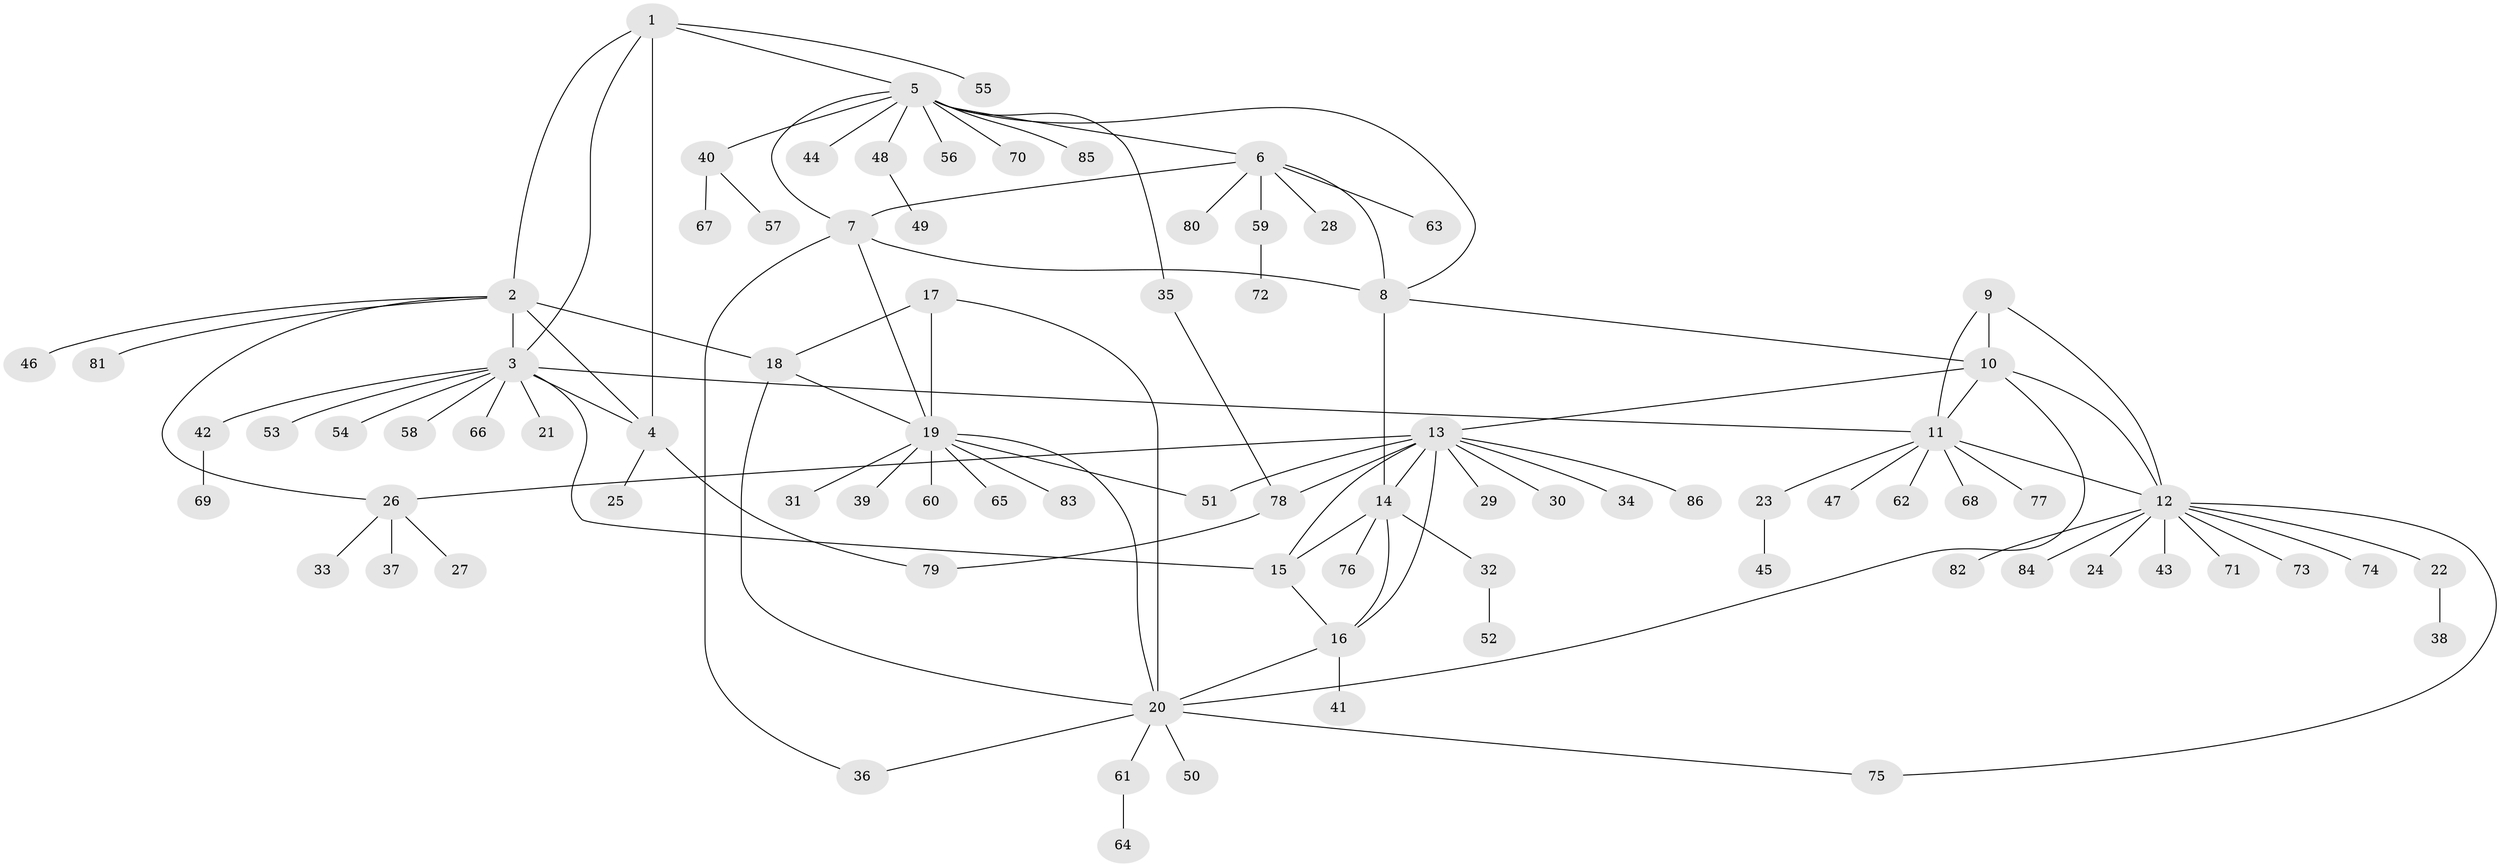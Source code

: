 // Generated by graph-tools (version 1.1) at 2025/11/02/27/25 16:11:37]
// undirected, 86 vertices, 112 edges
graph export_dot {
graph [start="1"]
  node [color=gray90,style=filled];
  1;
  2;
  3;
  4;
  5;
  6;
  7;
  8;
  9;
  10;
  11;
  12;
  13;
  14;
  15;
  16;
  17;
  18;
  19;
  20;
  21;
  22;
  23;
  24;
  25;
  26;
  27;
  28;
  29;
  30;
  31;
  32;
  33;
  34;
  35;
  36;
  37;
  38;
  39;
  40;
  41;
  42;
  43;
  44;
  45;
  46;
  47;
  48;
  49;
  50;
  51;
  52;
  53;
  54;
  55;
  56;
  57;
  58;
  59;
  60;
  61;
  62;
  63;
  64;
  65;
  66;
  67;
  68;
  69;
  70;
  71;
  72;
  73;
  74;
  75;
  76;
  77;
  78;
  79;
  80;
  81;
  82;
  83;
  84;
  85;
  86;
  1 -- 2;
  1 -- 3;
  1 -- 4;
  1 -- 5;
  1 -- 55;
  2 -- 3;
  2 -- 4;
  2 -- 18;
  2 -- 26;
  2 -- 46;
  2 -- 81;
  3 -- 4;
  3 -- 11;
  3 -- 15;
  3 -- 21;
  3 -- 42;
  3 -- 53;
  3 -- 54;
  3 -- 58;
  3 -- 66;
  4 -- 25;
  4 -- 79;
  5 -- 6;
  5 -- 7;
  5 -- 8;
  5 -- 35;
  5 -- 40;
  5 -- 44;
  5 -- 48;
  5 -- 56;
  5 -- 70;
  5 -- 85;
  6 -- 7;
  6 -- 8;
  6 -- 28;
  6 -- 59;
  6 -- 63;
  6 -- 80;
  7 -- 8;
  7 -- 19;
  7 -- 36;
  8 -- 10;
  8 -- 14;
  9 -- 10;
  9 -- 11;
  9 -- 12;
  10 -- 11;
  10 -- 12;
  10 -- 13;
  10 -- 20;
  11 -- 12;
  11 -- 23;
  11 -- 47;
  11 -- 62;
  11 -- 68;
  11 -- 77;
  12 -- 22;
  12 -- 24;
  12 -- 43;
  12 -- 71;
  12 -- 73;
  12 -- 74;
  12 -- 75;
  12 -- 82;
  12 -- 84;
  13 -- 14;
  13 -- 15;
  13 -- 16;
  13 -- 26;
  13 -- 29;
  13 -- 30;
  13 -- 34;
  13 -- 51;
  13 -- 78;
  13 -- 86;
  14 -- 15;
  14 -- 16;
  14 -- 32;
  14 -- 76;
  15 -- 16;
  16 -- 20;
  16 -- 41;
  17 -- 18;
  17 -- 19;
  17 -- 20;
  18 -- 19;
  18 -- 20;
  19 -- 20;
  19 -- 31;
  19 -- 39;
  19 -- 51;
  19 -- 60;
  19 -- 65;
  19 -- 83;
  20 -- 36;
  20 -- 50;
  20 -- 61;
  20 -- 75;
  22 -- 38;
  23 -- 45;
  26 -- 27;
  26 -- 33;
  26 -- 37;
  32 -- 52;
  35 -- 78;
  40 -- 57;
  40 -- 67;
  42 -- 69;
  48 -- 49;
  59 -- 72;
  61 -- 64;
  78 -- 79;
}
